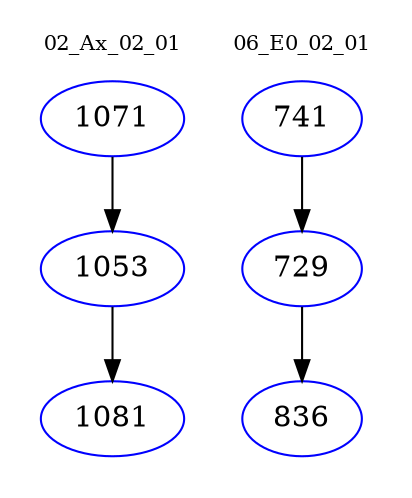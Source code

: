digraph{
subgraph cluster_0 {
color = white
label = "02_Ax_02_01";
fontsize=10;
T0_1071 [label="1071", color="blue"]
T0_1071 -> T0_1053 [color="black"]
T0_1053 [label="1053", color="blue"]
T0_1053 -> T0_1081 [color="black"]
T0_1081 [label="1081", color="blue"]
}
subgraph cluster_1 {
color = white
label = "06_E0_02_01";
fontsize=10;
T1_741 [label="741", color="blue"]
T1_741 -> T1_729 [color="black"]
T1_729 [label="729", color="blue"]
T1_729 -> T1_836 [color="black"]
T1_836 [label="836", color="blue"]
}
}

